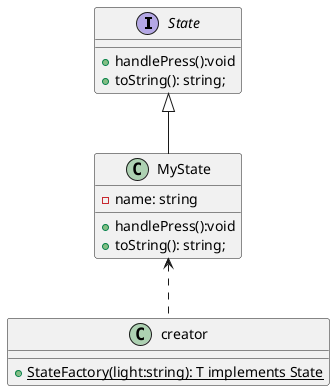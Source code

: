 @startuml


interface State {
    +handlePress():void
    +toString(): string;
}


class MyState {
    -name: string
    +handlePress():void
    +toString(): string;
}


class creator {
    +{static} StateFactory(light:string): T implements State
}

State <|-- MyState
MyState <.. creator


@enduml
